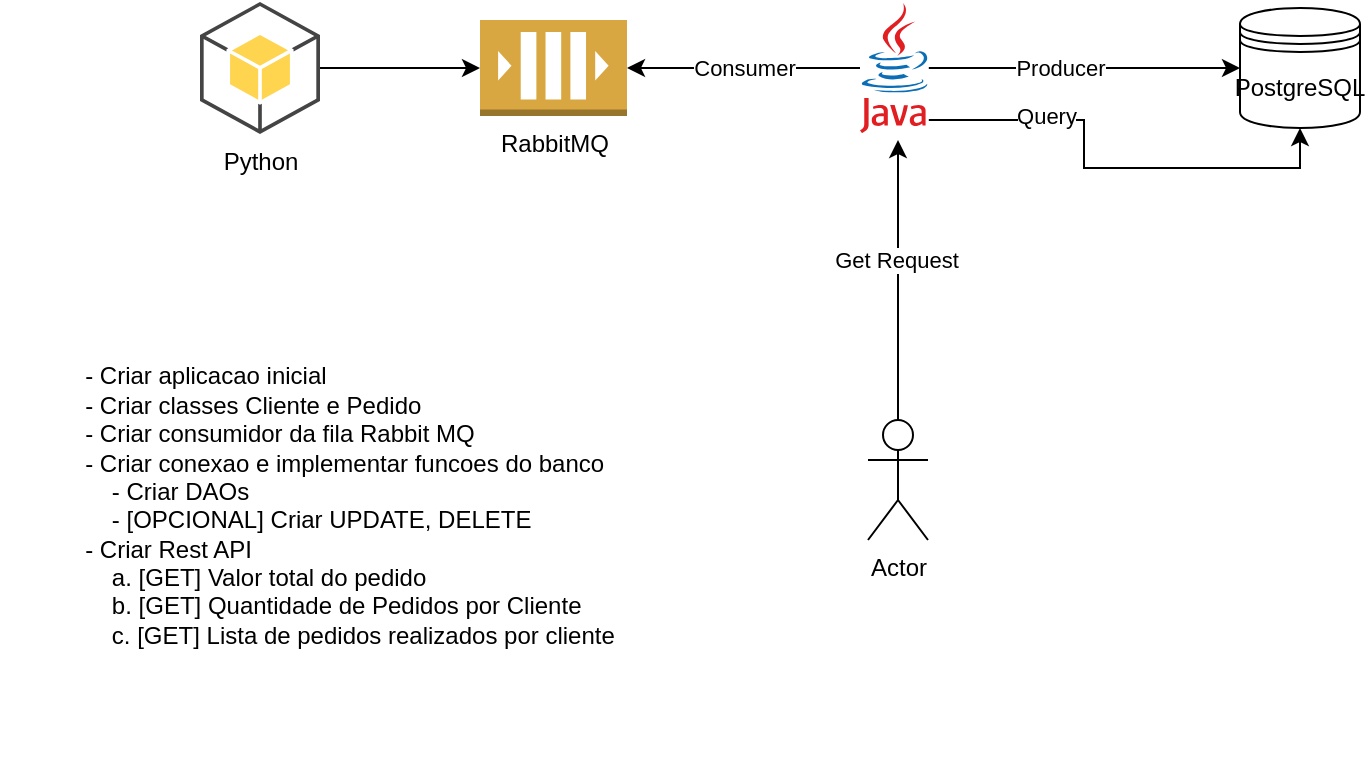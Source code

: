 <mxfile version="20.8.16" type="device"><diagram name="Page-1" id="gGtSOm32PLNm7qvZBVAh"><mxGraphModel dx="1851" dy="582" grid="1" gridSize="10" guides="1" tooltips="1" connect="1" arrows="1" fold="1" page="1" pageScale="1" pageWidth="850" pageHeight="1100" math="0" shadow="0"><root><mxCell id="0"/><mxCell id="1" parent="0"/><mxCell id="Kqkc-4KqAouBCqT87Apr-1" value="PostgreSQL" style="shape=datastore;whiteSpace=wrap;html=1;" vertex="1" parent="1"><mxGeometry x="410" y="144" width="60" height="60" as="geometry"/></mxCell><mxCell id="Kqkc-4KqAouBCqT87Apr-2" value="RabbitMQ&lt;br&gt;" style="outlineConnect=0;dashed=0;verticalLabelPosition=bottom;verticalAlign=top;align=center;html=1;shape=mxgraph.aws3.queue;fillColor=#D9A741;gradientColor=none;" vertex="1" parent="1"><mxGeometry x="30" y="150" width="73.5" height="48" as="geometry"/></mxCell><mxCell id="Kqkc-4KqAouBCqT87Apr-5" value="Consumer" style="edgeStyle=orthogonalEdgeStyle;rounded=0;orthogonalLoop=1;jettySize=auto;html=1;entryX=1;entryY=0.5;entryDx=0;entryDy=0;entryPerimeter=0;" edge="1" parent="1" source="Kqkc-4KqAouBCqT87Apr-3" target="Kqkc-4KqAouBCqT87Apr-2"><mxGeometry relative="1" as="geometry"/></mxCell><mxCell id="Kqkc-4KqAouBCqT87Apr-7" style="edgeStyle=orthogonalEdgeStyle;rounded=0;orthogonalLoop=1;jettySize=auto;html=1;entryX=0;entryY=0.5;entryDx=0;entryDy=0;" edge="1" parent="1" source="Kqkc-4KqAouBCqT87Apr-3" target="Kqkc-4KqAouBCqT87Apr-1"><mxGeometry relative="1" as="geometry"/></mxCell><mxCell id="Kqkc-4KqAouBCqT87Apr-12" value="Producer" style="edgeLabel;html=1;align=center;verticalAlign=middle;resizable=0;points=[];" vertex="1" connectable="0" parent="Kqkc-4KqAouBCqT87Apr-7"><mxGeometry x="-0.157" y="-2" relative="1" as="geometry"><mxPoint y="-2" as="offset"/></mxGeometry></mxCell><mxCell id="Kqkc-4KqAouBCqT87Apr-13" style="edgeStyle=orthogonalEdgeStyle;rounded=0;orthogonalLoop=1;jettySize=auto;html=1;entryX=0.5;entryY=1;entryDx=0;entryDy=0;" edge="1" parent="1" source="Kqkc-4KqAouBCqT87Apr-3" target="Kqkc-4KqAouBCqT87Apr-1"><mxGeometry relative="1" as="geometry"><Array as="points"><mxPoint x="332" y="200"/><mxPoint x="332" y="224"/><mxPoint x="440" y="224"/></Array></mxGeometry></mxCell><mxCell id="Kqkc-4KqAouBCqT87Apr-14" value="Query" style="edgeLabel;html=1;align=center;verticalAlign=middle;resizable=0;points=[];" vertex="1" connectable="0" parent="Kqkc-4KqAouBCqT87Apr-13"><mxGeometry x="-0.489" y="-1" relative="1" as="geometry"><mxPoint y="-3" as="offset"/></mxGeometry></mxCell><mxCell id="Kqkc-4KqAouBCqT87Apr-3" value="" style="dashed=0;outlineConnect=0;html=1;align=center;labelPosition=center;verticalLabelPosition=bottom;verticalAlign=top;shape=mxgraph.weblogos.java" vertex="1" parent="1"><mxGeometry x="220" y="141.5" width="34.4" height="65" as="geometry"/></mxCell><mxCell id="Kqkc-4KqAouBCqT87Apr-9" style="edgeStyle=orthogonalEdgeStyle;rounded=0;orthogonalLoop=1;jettySize=auto;html=1;" edge="1" parent="1" source="Kqkc-4KqAouBCqT87Apr-8"><mxGeometry relative="1" as="geometry"><mxPoint x="239" y="210" as="targetPoint"/></mxGeometry></mxCell><mxCell id="Kqkc-4KqAouBCqT87Apr-11" value="Get Request" style="edgeLabel;html=1;align=center;verticalAlign=middle;resizable=0;points=[];" vertex="1" connectable="0" parent="Kqkc-4KqAouBCqT87Apr-9"><mxGeometry x="0.357" y="2" relative="1" as="geometry"><mxPoint y="15" as="offset"/></mxGeometry></mxCell><mxCell id="Kqkc-4KqAouBCqT87Apr-8" value="Actor" style="shape=umlActor;verticalLabelPosition=bottom;verticalAlign=top;html=1;outlineConnect=0;" vertex="1" parent="1"><mxGeometry x="224" y="350" width="30" height="60" as="geometry"/></mxCell><mxCell id="Kqkc-4KqAouBCqT87Apr-18" style="edgeStyle=orthogonalEdgeStyle;rounded=0;orthogonalLoop=1;jettySize=auto;html=1;entryX=0;entryY=0.5;entryDx=0;entryDy=0;entryPerimeter=0;" edge="1" parent="1" source="Kqkc-4KqAouBCqT87Apr-17" target="Kqkc-4KqAouBCqT87Apr-2"><mxGeometry relative="1" as="geometry"/></mxCell><mxCell id="Kqkc-4KqAouBCqT87Apr-17" value="Python" style="outlineConnect=0;dashed=0;verticalLabelPosition=bottom;verticalAlign=top;align=center;html=1;shape=mxgraph.aws3.android;fillColor=#FFD44F;gradientColor=none;" vertex="1" parent="1"><mxGeometry x="-110" y="141" width="60" height="66" as="geometry"/></mxCell><mxCell id="Kqkc-4KqAouBCqT87Apr-19" value="&lt;div style=&quot;text-align: justify;&quot;&gt;- Criar aplicacao inicial&lt;/div&gt;&lt;div style=&quot;text-align: justify;&quot;&gt;- Criar classes Cliente e Pedido&lt;/div&gt;&lt;div style=&quot;text-align: justify;&quot;&gt;- Criar consumidor da fila Rabbit MQ&lt;/div&gt;&lt;div style=&quot;text-align: justify;&quot;&gt;- Criar conexao e implementar funcoes do banco&lt;/div&gt;&lt;div style=&quot;text-align: justify;&quot;&gt;&amp;nbsp; &amp;nbsp; - Criar DAOs&lt;/div&gt;&lt;div style=&quot;text-align: justify;&quot;&gt;&amp;nbsp; &amp;nbsp; - [OPCIONAL] Criar UPDATE, DELETE&lt;/div&gt;&lt;div style=&quot;text-align: justify;&quot;&gt;- Criar Rest API&lt;/div&gt;&lt;div style=&quot;text-align: justify;&quot;&gt;&amp;nbsp; &amp;nbsp; a. [GET] Valor total do pedido&lt;/div&gt;&lt;div style=&quot;text-align: justify;&quot;&gt;&amp;nbsp; &amp;nbsp; b. [GET] Quantidade de Pedidos por Cliente&lt;/div&gt;&lt;div style=&quot;text-align: justify;&quot;&gt;&amp;nbsp; &amp;nbsp; c. [GET] Lista de pedidos realizados por cliente&lt;/div&gt;&lt;div style=&quot;text-align: justify;&quot;&gt;&lt;br&gt;&lt;/div&gt;" style="text;html=1;strokeColor=none;fillColor=none;align=center;verticalAlign=middle;whiteSpace=wrap;rounded=0;" vertex="1" parent="1"><mxGeometry x="-210" y="280" width="350" height="240" as="geometry"/></mxCell></root></mxGraphModel></diagram></mxfile>